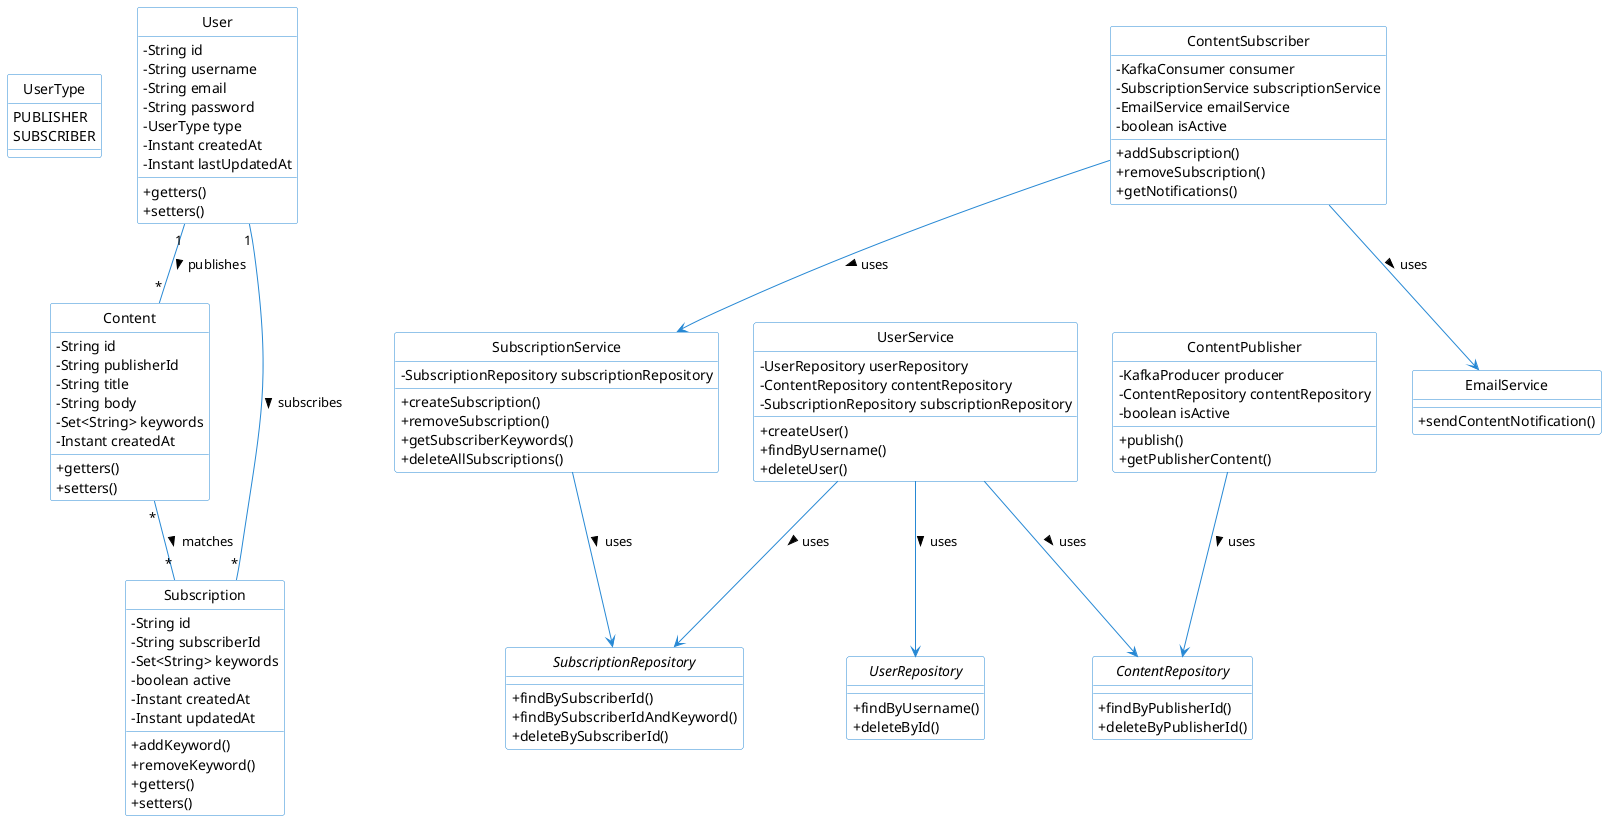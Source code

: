 @startuml Content-PubSub-System

' Style and theme
skinparam classAttributeIconSize 0
skinparam style strictuml
skinparam backgroundColor white
skinparam class {
    BackgroundColor white
    ArrowColor #2688d4
    BorderColor #2688d4
}

' Enums
enum UserType {
    PUBLISHER
    SUBSCRIBER
}

' Models
class User {
    -String id
    -String username
    -String email
    -String password
    -UserType type
    -Instant createdAt
    -Instant lastUpdatedAt
    +getters()
    +setters()
}

class Content {
    -String id
    -String publisherId
    -String title
    -String body
    -Set<String> keywords
    -Instant createdAt
    +getters()
    +setters()
}

class Subscription {
    -String id
    -String subscriberId
    -Set<String> keywords
    -boolean active
    -Instant createdAt
    -Instant updatedAt
    +addKeyword()
    +removeKeyword()
    +getters()
    +setters()
}

' Services
class UserService {
    -UserRepository userRepository
    -ContentRepository contentRepository
    -SubscriptionRepository subscriptionRepository
    +createUser()
    +findByUsername()
    +deleteUser()
}

class ContentPublisher {
    -KafkaProducer producer
    -ContentRepository contentRepository
    -boolean isActive
    +publish()
    +getPublisherContent()
}

class ContentSubscriber {
    -KafkaConsumer consumer
    -SubscriptionService subscriptionService
    -EmailService emailService
    -boolean isActive
    +addSubscription()
    +removeSubscription()
    +getNotifications()
}

class SubscriptionService {
    -SubscriptionRepository subscriptionRepository
    +createSubscription()
    +removeSubscription()
    +getSubscriberKeywords()
    +deleteAllSubscriptions()
}

class EmailService {
    +sendContentNotification()
}

' Repositories
interface UserRepository {
    +findByUsername()
    +deleteById()
}

interface ContentRepository {
    +findByPublisherId()
    +deleteByPublisherId()
}

interface SubscriptionRepository {
    +findBySubscriberId()
    +findBySubscriberIdAndKeyword()
    +deleteBySubscriberId()
}

' Relationships
User "1" -- "*" Content : publishes >
User "1" -- "*" Subscription : subscribes >
Content "*" -- "*" Subscription : matches >

UserService --> UserRepository : uses >
UserService --> ContentRepository : uses >
UserService --> SubscriptionRepository : uses >

ContentPublisher --> ContentRepository : uses >
ContentSubscriber --> SubscriptionService : uses >
ContentSubscriber --> EmailService : uses >
SubscriptionService --> SubscriptionRepository : uses >

@enduml
